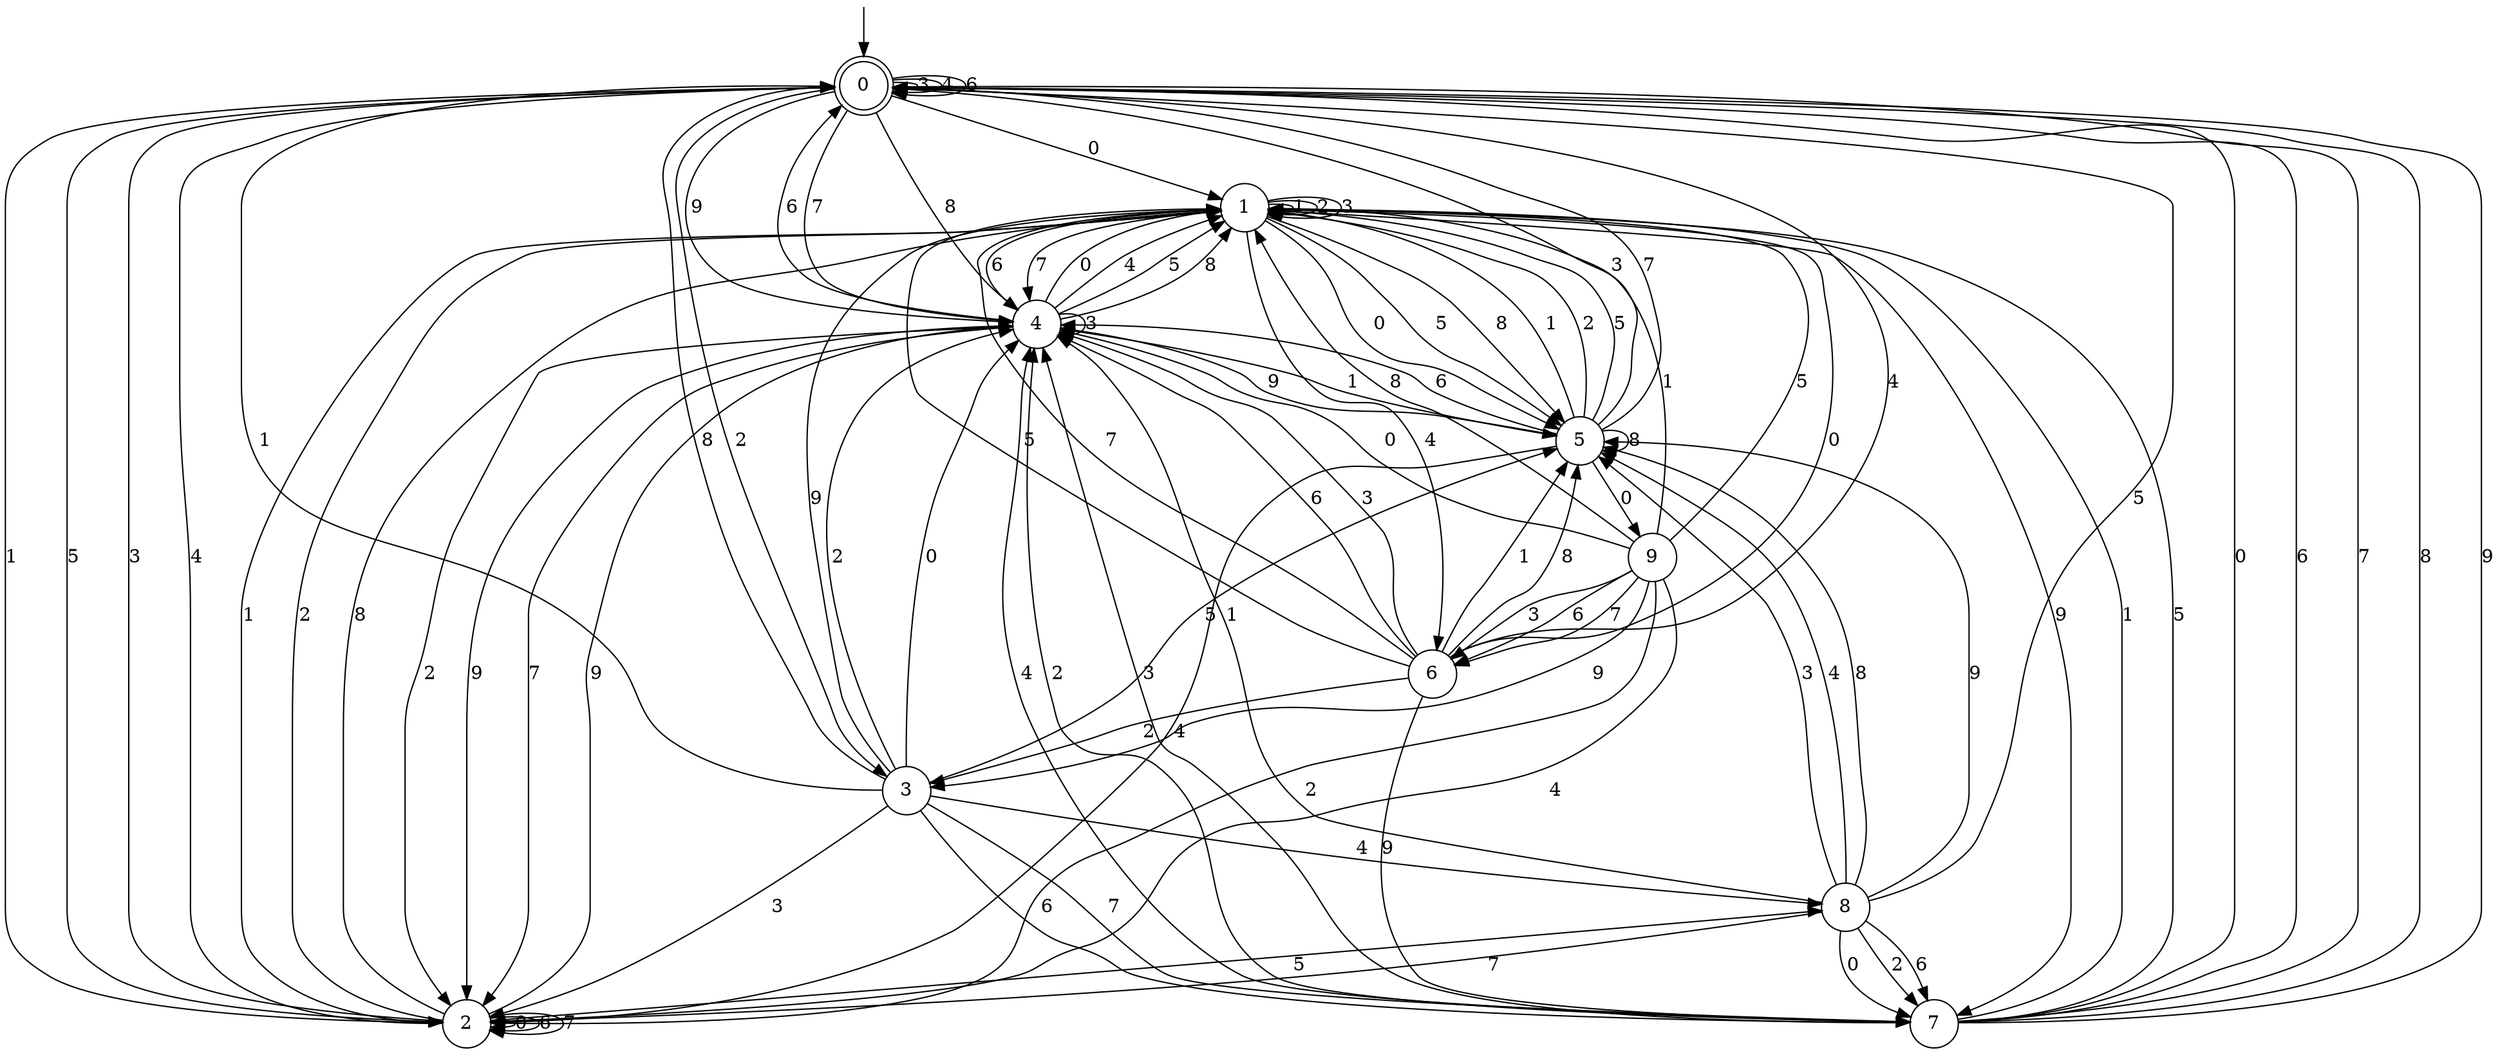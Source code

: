 digraph g {

	s0 [shape="doublecircle" label="0"];
	s1 [shape="circle" label="1"];
	s2 [shape="circle" label="2"];
	s3 [shape="circle" label="3"];
	s4 [shape="circle" label="4"];
	s5 [shape="circle" label="5"];
	s6 [shape="circle" label="6"];
	s7 [shape="circle" label="7"];
	s8 [shape="circle" label="8"];
	s9 [shape="circle" label="9"];
	s0 -> s1 [label="0"];
	s0 -> s2 [label="1"];
	s0 -> s3 [label="2"];
	s0 -> s0 [label="3"];
	s0 -> s0 [label="4"];
	s0 -> s2 [label="5"];
	s0 -> s0 [label="6"];
	s0 -> s4 [label="7"];
	s0 -> s4 [label="8"];
	s0 -> s4 [label="9"];
	s1 -> s5 [label="0"];
	s1 -> s1 [label="1"];
	s1 -> s1 [label="2"];
	s1 -> s1 [label="3"];
	s1 -> s6 [label="4"];
	s1 -> s5 [label="5"];
	s1 -> s4 [label="6"];
	s1 -> s4 [label="7"];
	s1 -> s5 [label="8"];
	s1 -> s7 [label="9"];
	s2 -> s2 [label="0"];
	s2 -> s1 [label="1"];
	s2 -> s1 [label="2"];
	s2 -> s0 [label="3"];
	s2 -> s0 [label="4"];
	s2 -> s8 [label="5"];
	s2 -> s2 [label="6"];
	s2 -> s2 [label="7"];
	s2 -> s1 [label="8"];
	s2 -> s4 [label="9"];
	s3 -> s4 [label="0"];
	s3 -> s0 [label="1"];
	s3 -> s4 [label="2"];
	s3 -> s2 [label="3"];
	s3 -> s8 [label="4"];
	s3 -> s5 [label="5"];
	s3 -> s7 [label="6"];
	s3 -> s7 [label="7"];
	s3 -> s0 [label="8"];
	s3 -> s1 [label="9"];
	s4 -> s1 [label="0"];
	s4 -> s5 [label="1"];
	s4 -> s2 [label="2"];
	s4 -> s4 [label="3"];
	s4 -> s1 [label="4"];
	s4 -> s1 [label="5"];
	s4 -> s0 [label="6"];
	s4 -> s2 [label="7"];
	s4 -> s1 [label="8"];
	s4 -> s2 [label="9"];
	s5 -> s9 [label="0"];
	s5 -> s1 [label="1"];
	s5 -> s1 [label="2"];
	s5 -> s0 [label="3"];
	s5 -> s2 [label="4"];
	s5 -> s1 [label="5"];
	s5 -> s4 [label="6"];
	s5 -> s0 [label="7"];
	s5 -> s5 [label="8"];
	s5 -> s4 [label="9"];
	s6 -> s1 [label="0"];
	s6 -> s5 [label="1"];
	s6 -> s3 [label="2"];
	s6 -> s4 [label="3"];
	s6 -> s0 [label="4"];
	s6 -> s1 [label="5"];
	s6 -> s4 [label="6"];
	s6 -> s1 [label="7"];
	s6 -> s5 [label="8"];
	s6 -> s7 [label="9"];
	s7 -> s0 [label="0"];
	s7 -> s1 [label="1"];
	s7 -> s4 [label="2"];
	s7 -> s4 [label="3"];
	s7 -> s4 [label="4"];
	s7 -> s1 [label="5"];
	s7 -> s0 [label="6"];
	s7 -> s0 [label="7"];
	s7 -> s0 [label="8"];
	s7 -> s0 [label="9"];
	s8 -> s7 [label="0"];
	s8 -> s4 [label="1"];
	s8 -> s7 [label="2"];
	s8 -> s5 [label="3"];
	s8 -> s5 [label="4"];
	s8 -> s0 [label="5"];
	s8 -> s7 [label="6"];
	s8 -> s2 [label="7"];
	s8 -> s5 [label="8"];
	s8 -> s5 [label="9"];
	s9 -> s4 [label="0"];
	s9 -> s1 [label="1"];
	s9 -> s2 [label="2"];
	s9 -> s6 [label="3"];
	s9 -> s2 [label="4"];
	s9 -> s1 [label="5"];
	s9 -> s6 [label="6"];
	s9 -> s6 [label="7"];
	s9 -> s1 [label="8"];
	s9 -> s3 [label="9"];

__start0 [label="" shape="none" width="0" height="0"];
__start0 -> s0;

}

